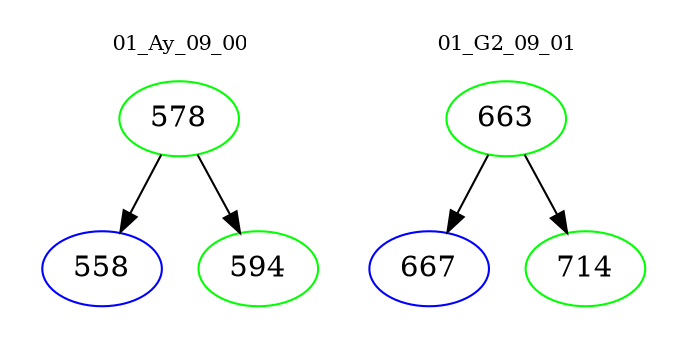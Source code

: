 digraph{
subgraph cluster_0 {
color = white
label = "01_Ay_09_00";
fontsize=10;
T0_578 [label="578", color="green"]
T0_578 -> T0_558 [color="black"]
T0_558 [label="558", color="blue"]
T0_578 -> T0_594 [color="black"]
T0_594 [label="594", color="green"]
}
subgraph cluster_1 {
color = white
label = "01_G2_09_01";
fontsize=10;
T1_663 [label="663", color="green"]
T1_663 -> T1_667 [color="black"]
T1_667 [label="667", color="blue"]
T1_663 -> T1_714 [color="black"]
T1_714 [label="714", color="green"]
}
}
